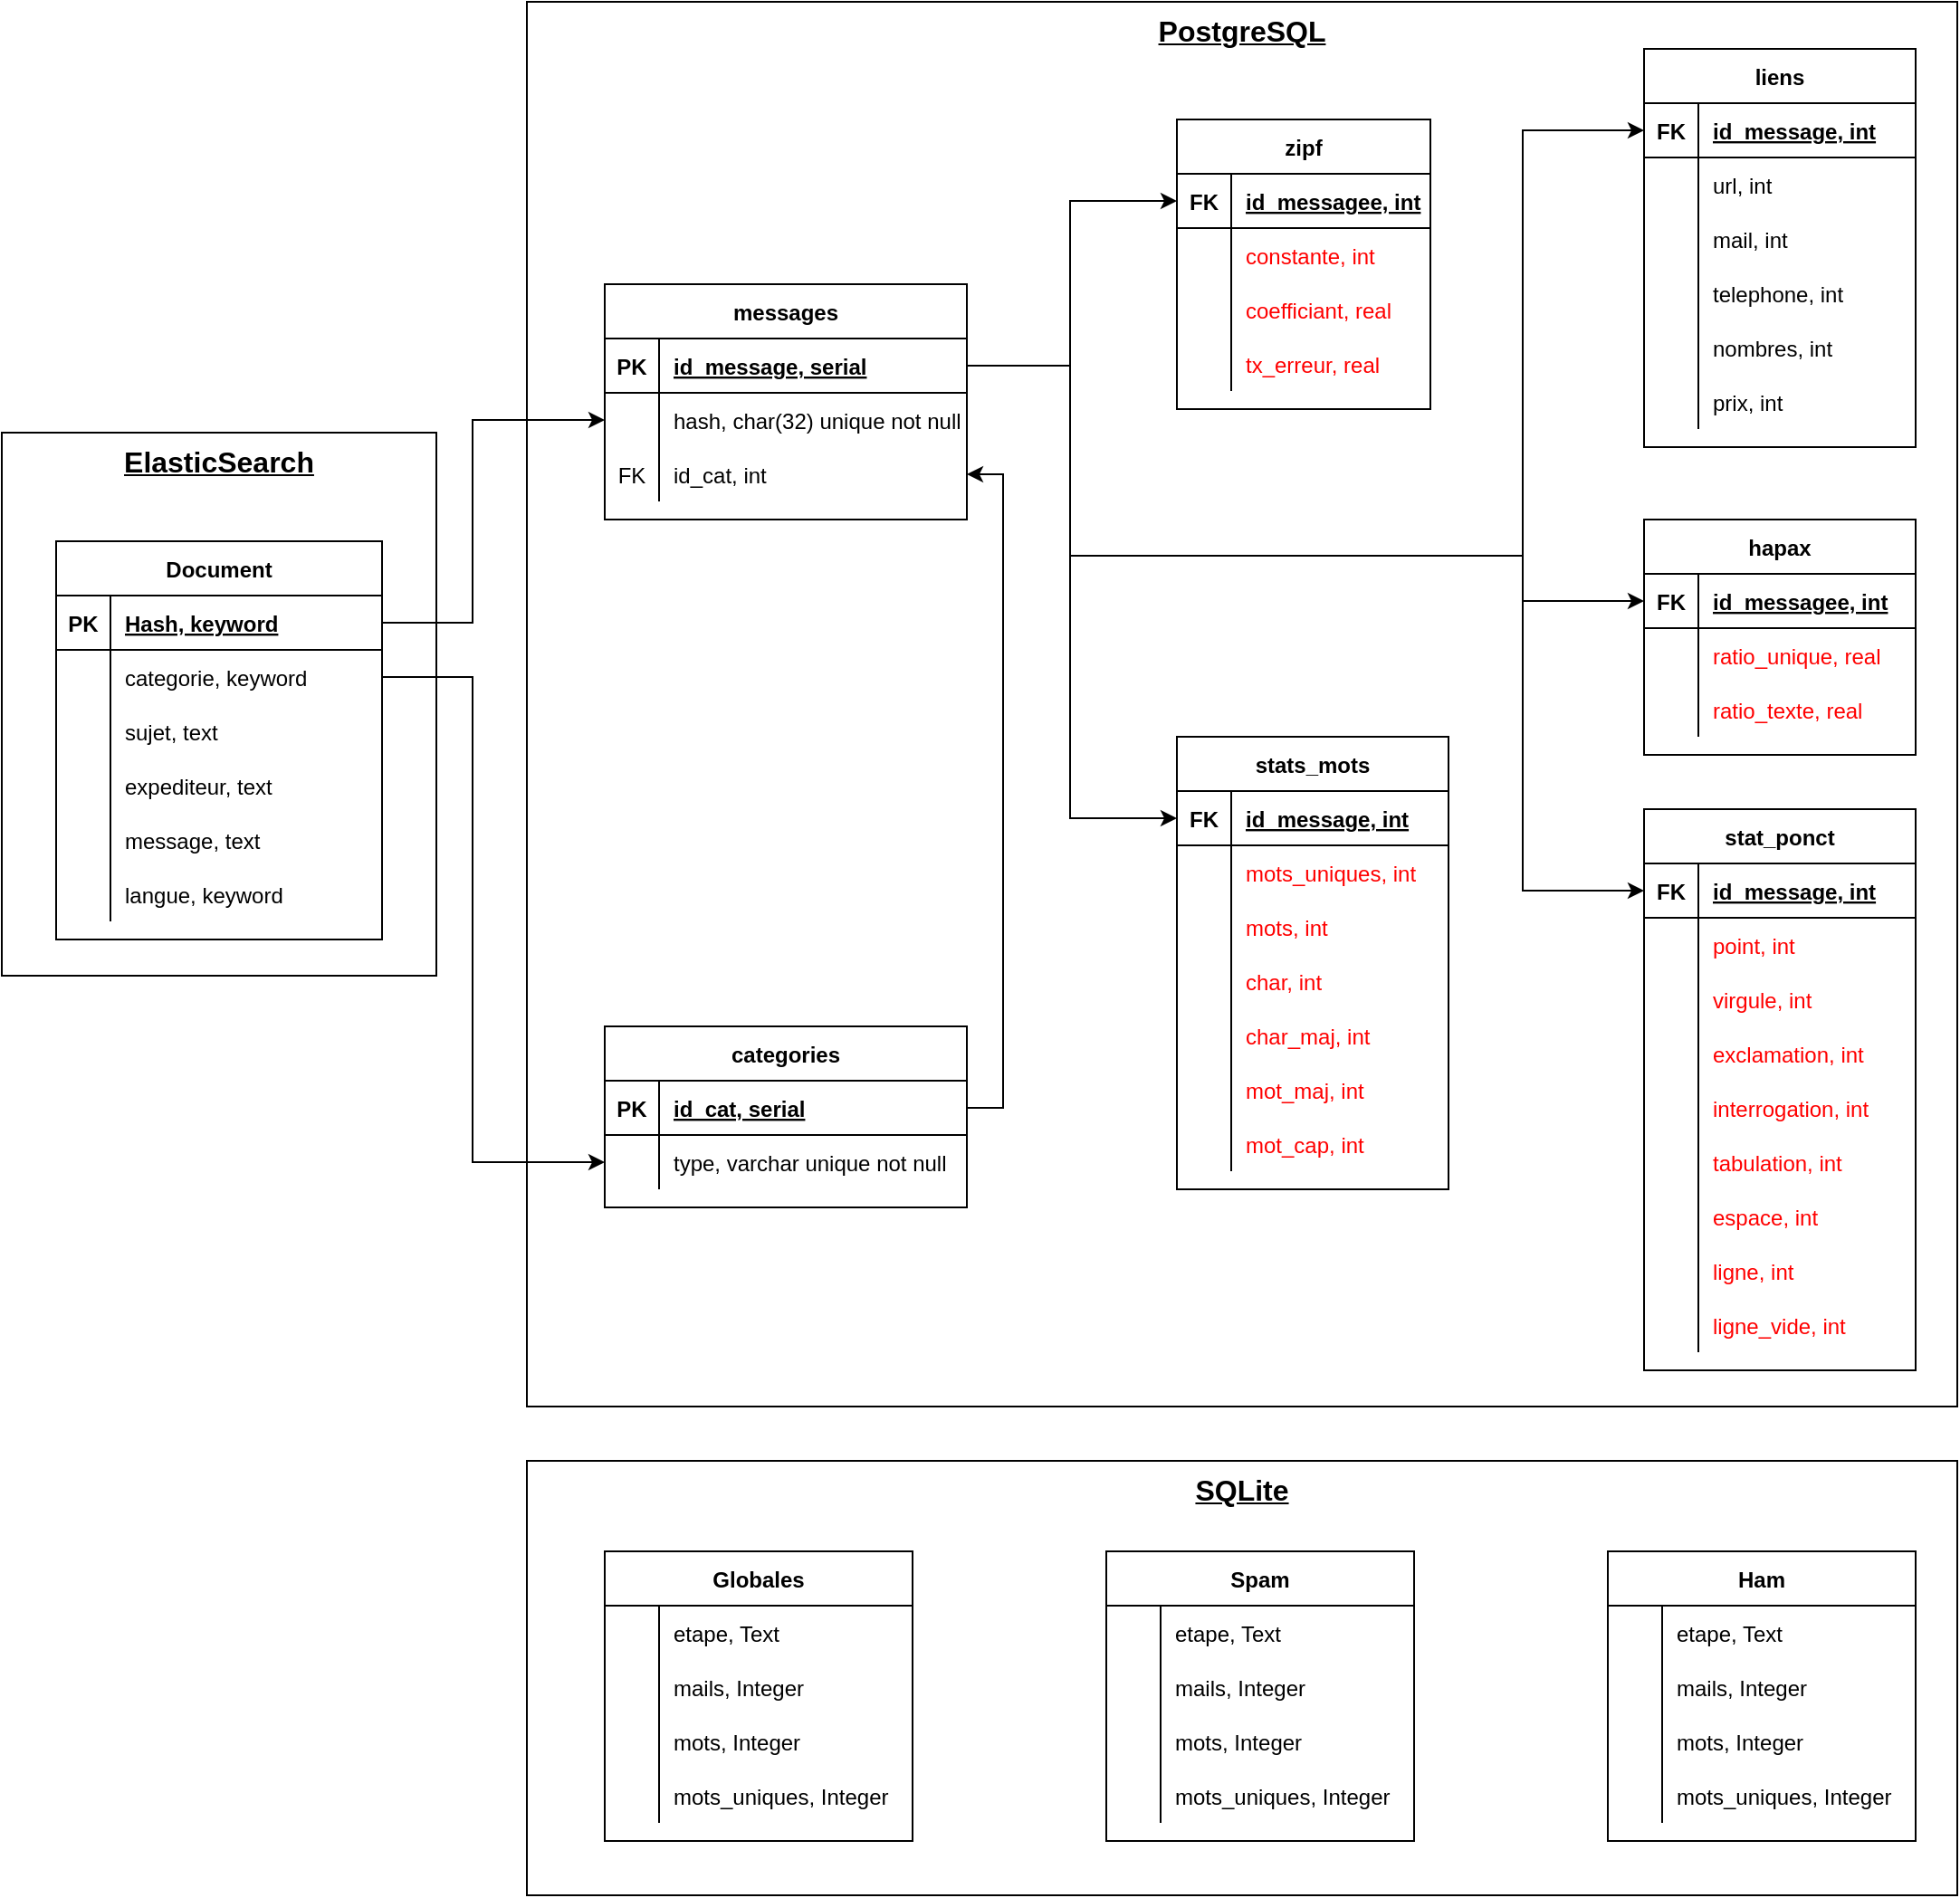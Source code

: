 <mxfile version="20.3.0" type="device"><diagram id="R2lEEEUBdFMjLlhIrx00" name="Page-1"><mxGraphModel dx="1422" dy="857" grid="1" gridSize="10" guides="1" tooltips="1" connect="1" arrows="1" fold="1" page="1" pageScale="1" pageWidth="1169" pageHeight="827" math="0" shadow="0" extFonts="Permanent Marker^https://fonts.googleapis.com/css?family=Permanent+Marker"><root><mxCell id="0"/><mxCell id="1" parent="0"/><mxCell id="b7Du19djquDReWK-8V0b-40" value="&lt;span style=&quot;font-size: 16px;&quot;&gt;&lt;b&gt;&lt;u&gt;SQLite&lt;/u&gt;&lt;/b&gt;&lt;/span&gt;" style="whiteSpace=wrap;html=1;align=center;verticalAlign=top;" parent="1" vertex="1"><mxGeometry x="290" y="840" width="790" height="240" as="geometry"/></mxCell><mxCell id="oKCUDOlldhZLEqZgmWtl-168" value="&lt;b&gt;&lt;u&gt;&lt;font style=&quot;font-size: 16px;&quot;&gt;PostgreSQL&lt;/font&gt;&lt;/u&gt;&lt;/b&gt;" style="whiteSpace=wrap;html=1;align=center;verticalAlign=top;" parent="1" vertex="1"><mxGeometry x="290" y="34" width="790" height="776" as="geometry"/></mxCell><mxCell id="oKCUDOlldhZLEqZgmWtl-23" value="&lt;b&gt;&lt;u&gt;&lt;font style=&quot;font-size: 16px;&quot;&gt;ElasticSearch&lt;/font&gt;&lt;/u&gt;&lt;/b&gt;" style="whiteSpace=wrap;html=1;align=center;verticalAlign=top;" parent="1" vertex="1"><mxGeometry y="272" width="240" height="300" as="geometry"/></mxCell><mxCell id="oKCUDOlldhZLEqZgmWtl-1" value="Document" style="shape=table;startSize=30;container=1;collapsible=1;childLayout=tableLayout;fixedRows=1;rowLines=0;fontStyle=1;align=center;resizeLast=1;" parent="1" vertex="1"><mxGeometry x="30" y="332" width="180" height="220" as="geometry"/></mxCell><mxCell id="oKCUDOlldhZLEqZgmWtl-2" value="" style="shape=tableRow;horizontal=0;startSize=0;swimlaneHead=0;swimlaneBody=0;fillColor=none;collapsible=0;dropTarget=0;points=[[0,0.5],[1,0.5]];portConstraint=eastwest;top=0;left=0;right=0;bottom=1;" parent="oKCUDOlldhZLEqZgmWtl-1" vertex="1"><mxGeometry y="30" width="180" height="30" as="geometry"/></mxCell><mxCell id="oKCUDOlldhZLEqZgmWtl-3" value="PK" style="shape=partialRectangle;connectable=0;fillColor=none;top=0;left=0;bottom=0;right=0;fontStyle=1;overflow=hidden;" parent="oKCUDOlldhZLEqZgmWtl-2" vertex="1"><mxGeometry width="30" height="30" as="geometry"><mxRectangle width="30" height="30" as="alternateBounds"/></mxGeometry></mxCell><mxCell id="oKCUDOlldhZLEqZgmWtl-4" value="Hash, keyword" style="shape=partialRectangle;connectable=0;fillColor=none;top=0;left=0;bottom=0;right=0;align=left;spacingLeft=6;fontStyle=5;overflow=hidden;" parent="oKCUDOlldhZLEqZgmWtl-2" vertex="1"><mxGeometry x="30" width="150" height="30" as="geometry"><mxRectangle width="150" height="30" as="alternateBounds"/></mxGeometry></mxCell><mxCell id="oKCUDOlldhZLEqZgmWtl-5" value="" style="shape=tableRow;horizontal=0;startSize=0;swimlaneHead=0;swimlaneBody=0;fillColor=none;collapsible=0;dropTarget=0;points=[[0,0.5],[1,0.5]];portConstraint=eastwest;top=0;left=0;right=0;bottom=0;" parent="oKCUDOlldhZLEqZgmWtl-1" vertex="1"><mxGeometry y="60" width="180" height="30" as="geometry"/></mxCell><mxCell id="oKCUDOlldhZLEqZgmWtl-6" value="" style="shape=partialRectangle;connectable=0;fillColor=none;top=0;left=0;bottom=0;right=0;editable=1;overflow=hidden;" parent="oKCUDOlldhZLEqZgmWtl-5" vertex="1"><mxGeometry width="30" height="30" as="geometry"><mxRectangle width="30" height="30" as="alternateBounds"/></mxGeometry></mxCell><mxCell id="oKCUDOlldhZLEqZgmWtl-7" value="categorie, keyword" style="shape=partialRectangle;connectable=0;fillColor=none;top=0;left=0;bottom=0;right=0;align=left;spacingLeft=6;overflow=hidden;" parent="oKCUDOlldhZLEqZgmWtl-5" vertex="1"><mxGeometry x="30" width="150" height="30" as="geometry"><mxRectangle width="150" height="30" as="alternateBounds"/></mxGeometry></mxCell><mxCell id="oKCUDOlldhZLEqZgmWtl-8" value="" style="shape=tableRow;horizontal=0;startSize=0;swimlaneHead=0;swimlaneBody=0;fillColor=none;collapsible=0;dropTarget=0;points=[[0,0.5],[1,0.5]];portConstraint=eastwest;top=0;left=0;right=0;bottom=0;" parent="oKCUDOlldhZLEqZgmWtl-1" vertex="1"><mxGeometry y="90" width="180" height="30" as="geometry"/></mxCell><mxCell id="oKCUDOlldhZLEqZgmWtl-9" value="" style="shape=partialRectangle;connectable=0;fillColor=none;top=0;left=0;bottom=0;right=0;editable=1;overflow=hidden;" parent="oKCUDOlldhZLEqZgmWtl-8" vertex="1"><mxGeometry width="30" height="30" as="geometry"><mxRectangle width="30" height="30" as="alternateBounds"/></mxGeometry></mxCell><mxCell id="oKCUDOlldhZLEqZgmWtl-10" value="sujet, text" style="shape=partialRectangle;connectable=0;fillColor=none;top=0;left=0;bottom=0;right=0;align=left;spacingLeft=6;overflow=hidden;" parent="oKCUDOlldhZLEqZgmWtl-8" vertex="1"><mxGeometry x="30" width="150" height="30" as="geometry"><mxRectangle width="150" height="30" as="alternateBounds"/></mxGeometry></mxCell><mxCell id="oKCUDOlldhZLEqZgmWtl-11" value="" style="shape=tableRow;horizontal=0;startSize=0;swimlaneHead=0;swimlaneBody=0;fillColor=none;collapsible=0;dropTarget=0;points=[[0,0.5],[1,0.5]];portConstraint=eastwest;top=0;left=0;right=0;bottom=0;" parent="oKCUDOlldhZLEqZgmWtl-1" vertex="1"><mxGeometry y="120" width="180" height="30" as="geometry"/></mxCell><mxCell id="oKCUDOlldhZLEqZgmWtl-12" value="" style="shape=partialRectangle;connectable=0;fillColor=none;top=0;left=0;bottom=0;right=0;editable=1;overflow=hidden;" parent="oKCUDOlldhZLEqZgmWtl-11" vertex="1"><mxGeometry width="30" height="30" as="geometry"><mxRectangle width="30" height="30" as="alternateBounds"/></mxGeometry></mxCell><mxCell id="oKCUDOlldhZLEqZgmWtl-13" value="expediteur, text" style="shape=partialRectangle;connectable=0;fillColor=none;top=0;left=0;bottom=0;right=0;align=left;spacingLeft=6;overflow=hidden;" parent="oKCUDOlldhZLEqZgmWtl-11" vertex="1"><mxGeometry x="30" width="150" height="30" as="geometry"><mxRectangle width="150" height="30" as="alternateBounds"/></mxGeometry></mxCell><mxCell id="oKCUDOlldhZLEqZgmWtl-17" style="shape=tableRow;horizontal=0;startSize=0;swimlaneHead=0;swimlaneBody=0;fillColor=none;collapsible=0;dropTarget=0;points=[[0,0.5],[1,0.5]];portConstraint=eastwest;top=0;left=0;right=0;bottom=0;" parent="oKCUDOlldhZLEqZgmWtl-1" vertex="1"><mxGeometry y="150" width="180" height="30" as="geometry"/></mxCell><mxCell id="oKCUDOlldhZLEqZgmWtl-18" style="shape=partialRectangle;connectable=0;fillColor=none;top=0;left=0;bottom=0;right=0;editable=1;overflow=hidden;" parent="oKCUDOlldhZLEqZgmWtl-17" vertex="1"><mxGeometry width="30" height="30" as="geometry"><mxRectangle width="30" height="30" as="alternateBounds"/></mxGeometry></mxCell><mxCell id="oKCUDOlldhZLEqZgmWtl-19" value="message, text" style="shape=partialRectangle;connectable=0;fillColor=none;top=0;left=0;bottom=0;right=0;align=left;spacingLeft=6;overflow=hidden;" parent="oKCUDOlldhZLEqZgmWtl-17" vertex="1"><mxGeometry x="30" width="150" height="30" as="geometry"><mxRectangle width="150" height="30" as="alternateBounds"/></mxGeometry></mxCell><mxCell id="oKCUDOlldhZLEqZgmWtl-20" style="shape=tableRow;horizontal=0;startSize=0;swimlaneHead=0;swimlaneBody=0;fillColor=none;collapsible=0;dropTarget=0;points=[[0,0.5],[1,0.5]];portConstraint=eastwest;top=0;left=0;right=0;bottom=0;" parent="oKCUDOlldhZLEqZgmWtl-1" vertex="1"><mxGeometry y="180" width="180" height="30" as="geometry"/></mxCell><mxCell id="oKCUDOlldhZLEqZgmWtl-21" style="shape=partialRectangle;connectable=0;fillColor=none;top=0;left=0;bottom=0;right=0;editable=1;overflow=hidden;" parent="oKCUDOlldhZLEqZgmWtl-20" vertex="1"><mxGeometry width="30" height="30" as="geometry"><mxRectangle width="30" height="30" as="alternateBounds"/></mxGeometry></mxCell><mxCell id="oKCUDOlldhZLEqZgmWtl-22" value="langue, keyword" style="shape=partialRectangle;connectable=0;fillColor=none;top=0;left=0;bottom=0;right=0;align=left;spacingLeft=6;overflow=hidden;" parent="oKCUDOlldhZLEqZgmWtl-20" vertex="1"><mxGeometry x="30" width="150" height="30" as="geometry"><mxRectangle width="150" height="30" as="alternateBounds"/></mxGeometry></mxCell><mxCell id="oKCUDOlldhZLEqZgmWtl-14" value="" style="shape=tableRow;horizontal=0;startSize=0;swimlaneHead=0;swimlaneBody=0;fillColor=none;collapsible=0;dropTarget=0;points=[[0,0.5],[1,0.5]];portConstraint=eastwest;top=0;left=0;right=0;bottom=0;" parent="1" vertex="1"><mxGeometry x="30" y="482" width="180" height="30" as="geometry"/></mxCell><mxCell id="oKCUDOlldhZLEqZgmWtl-25" value="messages" style="shape=table;startSize=30;container=1;collapsible=1;childLayout=tableLayout;fixedRows=1;rowLines=0;fontStyle=1;align=center;resizeLast=1;" parent="1" vertex="1"><mxGeometry x="333" y="190" width="200" height="130" as="geometry"/></mxCell><mxCell id="oKCUDOlldhZLEqZgmWtl-26" value="" style="shape=tableRow;horizontal=0;startSize=0;swimlaneHead=0;swimlaneBody=0;fillColor=none;collapsible=0;dropTarget=0;points=[[0,0.5],[1,0.5]];portConstraint=eastwest;top=0;left=0;right=0;bottom=1;" parent="oKCUDOlldhZLEqZgmWtl-25" vertex="1"><mxGeometry y="30" width="200" height="30" as="geometry"/></mxCell><mxCell id="oKCUDOlldhZLEqZgmWtl-27" value="PK" style="shape=partialRectangle;connectable=0;fillColor=none;top=0;left=0;bottom=0;right=0;fontStyle=1;overflow=hidden;" parent="oKCUDOlldhZLEqZgmWtl-26" vertex="1"><mxGeometry width="30" height="30" as="geometry"><mxRectangle width="30" height="30" as="alternateBounds"/></mxGeometry></mxCell><mxCell id="oKCUDOlldhZLEqZgmWtl-28" value="id_message, serial" style="shape=partialRectangle;connectable=0;fillColor=none;top=0;left=0;bottom=0;right=0;align=left;spacingLeft=6;fontStyle=5;overflow=hidden;" parent="oKCUDOlldhZLEqZgmWtl-26" vertex="1"><mxGeometry x="30" width="170" height="30" as="geometry"><mxRectangle width="170" height="30" as="alternateBounds"/></mxGeometry></mxCell><mxCell id="oKCUDOlldhZLEqZgmWtl-29" value="" style="shape=tableRow;horizontal=0;startSize=0;swimlaneHead=0;swimlaneBody=0;fillColor=none;collapsible=0;dropTarget=0;points=[[0,0.5],[1,0.5]];portConstraint=eastwest;top=0;left=0;right=0;bottom=0;" parent="oKCUDOlldhZLEqZgmWtl-25" vertex="1"><mxGeometry y="60" width="200" height="30" as="geometry"/></mxCell><mxCell id="oKCUDOlldhZLEqZgmWtl-30" value="" style="shape=partialRectangle;connectable=0;fillColor=none;top=0;left=0;bottom=0;right=0;editable=1;overflow=hidden;" parent="oKCUDOlldhZLEqZgmWtl-29" vertex="1"><mxGeometry width="30" height="30" as="geometry"><mxRectangle width="30" height="30" as="alternateBounds"/></mxGeometry></mxCell><mxCell id="oKCUDOlldhZLEqZgmWtl-31" value="hash, char(32) unique not null" style="shape=partialRectangle;connectable=0;fillColor=none;top=0;left=0;bottom=0;right=0;align=left;spacingLeft=6;overflow=hidden;" parent="oKCUDOlldhZLEqZgmWtl-29" vertex="1"><mxGeometry x="30" width="170" height="30" as="geometry"><mxRectangle width="170" height="30" as="alternateBounds"/></mxGeometry></mxCell><mxCell id="oKCUDOlldhZLEqZgmWtl-32" value="" style="shape=tableRow;horizontal=0;startSize=0;swimlaneHead=0;swimlaneBody=0;fillColor=none;collapsible=0;dropTarget=0;points=[[0,0.5],[1,0.5]];portConstraint=eastwest;top=0;left=0;right=0;bottom=0;" parent="oKCUDOlldhZLEqZgmWtl-25" vertex="1"><mxGeometry y="90" width="200" height="30" as="geometry"/></mxCell><mxCell id="oKCUDOlldhZLEqZgmWtl-33" value="FK" style="shape=partialRectangle;connectable=0;fillColor=none;top=0;left=0;bottom=0;right=0;editable=1;overflow=hidden;" parent="oKCUDOlldhZLEqZgmWtl-32" vertex="1"><mxGeometry width="30" height="30" as="geometry"><mxRectangle width="30" height="30" as="alternateBounds"/></mxGeometry></mxCell><mxCell id="oKCUDOlldhZLEqZgmWtl-34" value="id_cat, int" style="shape=partialRectangle;connectable=0;fillColor=none;top=0;left=0;bottom=0;right=0;align=left;spacingLeft=6;overflow=hidden;" parent="oKCUDOlldhZLEqZgmWtl-32" vertex="1"><mxGeometry x="30" width="170" height="30" as="geometry"><mxRectangle width="170" height="30" as="alternateBounds"/></mxGeometry></mxCell><mxCell id="oKCUDOlldhZLEqZgmWtl-58" value="stats_mots" style="shape=table;startSize=30;container=1;collapsible=1;childLayout=tableLayout;fixedRows=1;rowLines=0;fontStyle=1;align=center;resizeLast=1;" parent="1" vertex="1"><mxGeometry x="649" y="440" width="150" height="250" as="geometry"/></mxCell><mxCell id="oKCUDOlldhZLEqZgmWtl-59" value="" style="shape=tableRow;horizontal=0;startSize=0;swimlaneHead=0;swimlaneBody=0;fillColor=none;collapsible=0;dropTarget=0;points=[[0,0.5],[1,0.5]];portConstraint=eastwest;top=0;left=0;right=0;bottom=1;" parent="oKCUDOlldhZLEqZgmWtl-58" vertex="1"><mxGeometry y="30" width="150" height="30" as="geometry"/></mxCell><mxCell id="oKCUDOlldhZLEqZgmWtl-60" value="FK" style="shape=partialRectangle;connectable=0;fillColor=none;top=0;left=0;bottom=0;right=0;fontStyle=1;overflow=hidden;" parent="oKCUDOlldhZLEqZgmWtl-59" vertex="1"><mxGeometry width="30" height="30" as="geometry"><mxRectangle width="30" height="30" as="alternateBounds"/></mxGeometry></mxCell><mxCell id="oKCUDOlldhZLEqZgmWtl-61" value="id_message, int" style="shape=partialRectangle;connectable=0;fillColor=none;top=0;left=0;bottom=0;right=0;align=left;spacingLeft=6;fontStyle=5;overflow=hidden;" parent="oKCUDOlldhZLEqZgmWtl-59" vertex="1"><mxGeometry x="30" width="120" height="30" as="geometry"><mxRectangle width="120" height="30" as="alternateBounds"/></mxGeometry></mxCell><mxCell id="oKCUDOlldhZLEqZgmWtl-62" value="" style="shape=tableRow;horizontal=0;startSize=0;swimlaneHead=0;swimlaneBody=0;fillColor=none;collapsible=0;dropTarget=0;points=[[0,0.5],[1,0.5]];portConstraint=eastwest;top=0;left=0;right=0;bottom=0;" parent="oKCUDOlldhZLEqZgmWtl-58" vertex="1"><mxGeometry y="60" width="150" height="30" as="geometry"/></mxCell><mxCell id="oKCUDOlldhZLEqZgmWtl-63" value="" style="shape=partialRectangle;connectable=0;fillColor=none;top=0;left=0;bottom=0;right=0;editable=1;overflow=hidden;" parent="oKCUDOlldhZLEqZgmWtl-62" vertex="1"><mxGeometry width="30" height="30" as="geometry"><mxRectangle width="30" height="30" as="alternateBounds"/></mxGeometry></mxCell><mxCell id="oKCUDOlldhZLEqZgmWtl-64" value="mots_uniques, int" style="shape=partialRectangle;connectable=0;fillColor=none;top=0;left=0;bottom=0;right=0;align=left;spacingLeft=6;overflow=hidden;fontColor=#FF0000;" parent="oKCUDOlldhZLEqZgmWtl-62" vertex="1"><mxGeometry x="30" width="120" height="30" as="geometry"><mxRectangle width="120" height="30" as="alternateBounds"/></mxGeometry></mxCell><mxCell id="oKCUDOlldhZLEqZgmWtl-65" value="" style="shape=tableRow;horizontal=0;startSize=0;swimlaneHead=0;swimlaneBody=0;fillColor=none;collapsible=0;dropTarget=0;points=[[0,0.5],[1,0.5]];portConstraint=eastwest;top=0;left=0;right=0;bottom=0;" parent="oKCUDOlldhZLEqZgmWtl-58" vertex="1"><mxGeometry y="90" width="150" height="30" as="geometry"/></mxCell><mxCell id="oKCUDOlldhZLEqZgmWtl-66" value="" style="shape=partialRectangle;connectable=0;fillColor=none;top=0;left=0;bottom=0;right=0;editable=1;overflow=hidden;" parent="oKCUDOlldhZLEqZgmWtl-65" vertex="1"><mxGeometry width="30" height="30" as="geometry"><mxRectangle width="30" height="30" as="alternateBounds"/></mxGeometry></mxCell><mxCell id="oKCUDOlldhZLEqZgmWtl-67" value="mots, int" style="shape=partialRectangle;connectable=0;fillColor=none;top=0;left=0;bottom=0;right=0;align=left;spacingLeft=6;overflow=hidden;fontColor=#FF0000;" parent="oKCUDOlldhZLEqZgmWtl-65" vertex="1"><mxGeometry x="30" width="120" height="30" as="geometry"><mxRectangle width="120" height="30" as="alternateBounds"/></mxGeometry></mxCell><mxCell id="oKCUDOlldhZLEqZgmWtl-68" value="" style="shape=tableRow;horizontal=0;startSize=0;swimlaneHead=0;swimlaneBody=0;fillColor=none;collapsible=0;dropTarget=0;points=[[0,0.5],[1,0.5]];portConstraint=eastwest;top=0;left=0;right=0;bottom=0;" parent="oKCUDOlldhZLEqZgmWtl-58" vertex="1"><mxGeometry y="120" width="150" height="30" as="geometry"/></mxCell><mxCell id="oKCUDOlldhZLEqZgmWtl-69" value="" style="shape=partialRectangle;connectable=0;fillColor=none;top=0;left=0;bottom=0;right=0;editable=1;overflow=hidden;" parent="oKCUDOlldhZLEqZgmWtl-68" vertex="1"><mxGeometry width="30" height="30" as="geometry"><mxRectangle width="30" height="30" as="alternateBounds"/></mxGeometry></mxCell><mxCell id="oKCUDOlldhZLEqZgmWtl-70" value="char, int   " style="shape=partialRectangle;connectable=0;fillColor=none;top=0;left=0;bottom=0;right=0;align=left;spacingLeft=6;overflow=hidden;fontColor=#FF0000;" parent="oKCUDOlldhZLEqZgmWtl-68" vertex="1"><mxGeometry x="30" width="120" height="30" as="geometry"><mxRectangle width="120" height="30" as="alternateBounds"/></mxGeometry></mxCell><mxCell id="oKCUDOlldhZLEqZgmWtl-71" style="shape=tableRow;horizontal=0;startSize=0;swimlaneHead=0;swimlaneBody=0;fillColor=none;collapsible=0;dropTarget=0;points=[[0,0.5],[1,0.5]];portConstraint=eastwest;top=0;left=0;right=0;bottom=0;" parent="oKCUDOlldhZLEqZgmWtl-58" vertex="1"><mxGeometry y="150" width="150" height="30" as="geometry"/></mxCell><mxCell id="oKCUDOlldhZLEqZgmWtl-72" style="shape=partialRectangle;connectable=0;fillColor=none;top=0;left=0;bottom=0;right=0;editable=1;overflow=hidden;" parent="oKCUDOlldhZLEqZgmWtl-71" vertex="1"><mxGeometry width="30" height="30" as="geometry"><mxRectangle width="30" height="30" as="alternateBounds"/></mxGeometry></mxCell><mxCell id="oKCUDOlldhZLEqZgmWtl-73" value="char_maj, int" style="shape=partialRectangle;connectable=0;fillColor=none;top=0;left=0;bottom=0;right=0;align=left;spacingLeft=6;overflow=hidden;fontColor=#FF0000;" parent="oKCUDOlldhZLEqZgmWtl-71" vertex="1"><mxGeometry x="30" width="120" height="30" as="geometry"><mxRectangle width="120" height="30" as="alternateBounds"/></mxGeometry></mxCell><mxCell id="oKCUDOlldhZLEqZgmWtl-74" style="shape=tableRow;horizontal=0;startSize=0;swimlaneHead=0;swimlaneBody=0;fillColor=none;collapsible=0;dropTarget=0;points=[[0,0.5],[1,0.5]];portConstraint=eastwest;top=0;left=0;right=0;bottom=0;" parent="oKCUDOlldhZLEqZgmWtl-58" vertex="1"><mxGeometry y="180" width="150" height="30" as="geometry"/></mxCell><mxCell id="oKCUDOlldhZLEqZgmWtl-75" style="shape=partialRectangle;connectable=0;fillColor=none;top=0;left=0;bottom=0;right=0;editable=1;overflow=hidden;" parent="oKCUDOlldhZLEqZgmWtl-74" vertex="1"><mxGeometry width="30" height="30" as="geometry"><mxRectangle width="30" height="30" as="alternateBounds"/></mxGeometry></mxCell><mxCell id="oKCUDOlldhZLEqZgmWtl-76" value="mot_maj, int" style="shape=partialRectangle;connectable=0;fillColor=none;top=0;left=0;bottom=0;right=0;align=left;spacingLeft=6;overflow=hidden;fontColor=#FF0000;" parent="oKCUDOlldhZLEqZgmWtl-74" vertex="1"><mxGeometry x="30" width="120" height="30" as="geometry"><mxRectangle width="120" height="30" as="alternateBounds"/></mxGeometry></mxCell><mxCell id="oKCUDOlldhZLEqZgmWtl-77" style="shape=tableRow;horizontal=0;startSize=0;swimlaneHead=0;swimlaneBody=0;fillColor=none;collapsible=0;dropTarget=0;points=[[0,0.5],[1,0.5]];portConstraint=eastwest;top=0;left=0;right=0;bottom=0;" parent="oKCUDOlldhZLEqZgmWtl-58" vertex="1"><mxGeometry y="210" width="150" height="30" as="geometry"/></mxCell><mxCell id="oKCUDOlldhZLEqZgmWtl-78" style="shape=partialRectangle;connectable=0;fillColor=none;top=0;left=0;bottom=0;right=0;editable=1;overflow=hidden;" parent="oKCUDOlldhZLEqZgmWtl-77" vertex="1"><mxGeometry width="30" height="30" as="geometry"><mxRectangle width="30" height="30" as="alternateBounds"/></mxGeometry></mxCell><mxCell id="oKCUDOlldhZLEqZgmWtl-79" value="mot_cap, int" style="shape=partialRectangle;connectable=0;fillColor=none;top=0;left=0;bottom=0;right=0;align=left;spacingLeft=6;overflow=hidden;fontColor=#FF0000;" parent="oKCUDOlldhZLEqZgmWtl-77" vertex="1"><mxGeometry x="30" width="120" height="30" as="geometry"><mxRectangle width="120" height="30" as="alternateBounds"/></mxGeometry></mxCell><mxCell id="oKCUDOlldhZLEqZgmWtl-84" value="stat_ponct" style="shape=table;startSize=30;container=1;collapsible=1;childLayout=tableLayout;fixedRows=1;rowLines=0;fontStyle=1;align=center;resizeLast=1;" parent="1" vertex="1"><mxGeometry x="907" y="480" width="150" height="310" as="geometry"/></mxCell><mxCell id="oKCUDOlldhZLEqZgmWtl-85" value="" style="shape=tableRow;horizontal=0;startSize=0;swimlaneHead=0;swimlaneBody=0;fillColor=none;collapsible=0;dropTarget=0;points=[[0,0.5],[1,0.5]];portConstraint=eastwest;top=0;left=0;right=0;bottom=1;" parent="oKCUDOlldhZLEqZgmWtl-84" vertex="1"><mxGeometry y="30" width="150" height="30" as="geometry"/></mxCell><mxCell id="oKCUDOlldhZLEqZgmWtl-86" value="FK" style="shape=partialRectangle;connectable=0;fillColor=none;top=0;left=0;bottom=0;right=0;fontStyle=1;overflow=hidden;" parent="oKCUDOlldhZLEqZgmWtl-85" vertex="1"><mxGeometry width="30" height="30" as="geometry"><mxRectangle width="30" height="30" as="alternateBounds"/></mxGeometry></mxCell><mxCell id="oKCUDOlldhZLEqZgmWtl-87" value="id_message, int" style="shape=partialRectangle;connectable=0;fillColor=none;top=0;left=0;bottom=0;right=0;align=left;spacingLeft=6;fontStyle=5;overflow=hidden;" parent="oKCUDOlldhZLEqZgmWtl-85" vertex="1"><mxGeometry x="30" width="120" height="30" as="geometry"><mxRectangle width="120" height="30" as="alternateBounds"/></mxGeometry></mxCell><mxCell id="oKCUDOlldhZLEqZgmWtl-88" value="" style="shape=tableRow;horizontal=0;startSize=0;swimlaneHead=0;swimlaneBody=0;fillColor=none;collapsible=0;dropTarget=0;points=[[0,0.5],[1,0.5]];portConstraint=eastwest;top=0;left=0;right=0;bottom=0;" parent="oKCUDOlldhZLEqZgmWtl-84" vertex="1"><mxGeometry y="60" width="150" height="30" as="geometry"/></mxCell><mxCell id="oKCUDOlldhZLEqZgmWtl-89" value="" style="shape=partialRectangle;connectable=0;fillColor=none;top=0;left=0;bottom=0;right=0;editable=1;overflow=hidden;" parent="oKCUDOlldhZLEqZgmWtl-88" vertex="1"><mxGeometry width="30" height="30" as="geometry"><mxRectangle width="30" height="30" as="alternateBounds"/></mxGeometry></mxCell><mxCell id="oKCUDOlldhZLEqZgmWtl-90" value="point, int" style="shape=partialRectangle;connectable=0;fillColor=none;top=0;left=0;bottom=0;right=0;align=left;spacingLeft=6;overflow=hidden;fontColor=#FF0000;" parent="oKCUDOlldhZLEqZgmWtl-88" vertex="1"><mxGeometry x="30" width="120" height="30" as="geometry"><mxRectangle width="120" height="30" as="alternateBounds"/></mxGeometry></mxCell><mxCell id="oKCUDOlldhZLEqZgmWtl-109" style="shape=tableRow;horizontal=0;startSize=0;swimlaneHead=0;swimlaneBody=0;fillColor=none;collapsible=0;dropTarget=0;points=[[0,0.5],[1,0.5]];portConstraint=eastwest;top=0;left=0;right=0;bottom=0;" parent="oKCUDOlldhZLEqZgmWtl-84" vertex="1"><mxGeometry y="90" width="150" height="30" as="geometry"/></mxCell><mxCell id="oKCUDOlldhZLEqZgmWtl-110" style="shape=partialRectangle;connectable=0;fillColor=none;top=0;left=0;bottom=0;right=0;editable=1;overflow=hidden;" parent="oKCUDOlldhZLEqZgmWtl-109" vertex="1"><mxGeometry width="30" height="30" as="geometry"><mxRectangle width="30" height="30" as="alternateBounds"/></mxGeometry></mxCell><mxCell id="oKCUDOlldhZLEqZgmWtl-111" value="virgule, int" style="shape=partialRectangle;connectable=0;fillColor=none;top=0;left=0;bottom=0;right=0;align=left;spacingLeft=6;overflow=hidden;fontColor=#FF0000;" parent="oKCUDOlldhZLEqZgmWtl-109" vertex="1"><mxGeometry x="30" width="120" height="30" as="geometry"><mxRectangle width="120" height="30" as="alternateBounds"/></mxGeometry></mxCell><mxCell id="oKCUDOlldhZLEqZgmWtl-106" style="shape=tableRow;horizontal=0;startSize=0;swimlaneHead=0;swimlaneBody=0;fillColor=none;collapsible=0;dropTarget=0;points=[[0,0.5],[1,0.5]];portConstraint=eastwest;top=0;left=0;right=0;bottom=0;" parent="oKCUDOlldhZLEqZgmWtl-84" vertex="1"><mxGeometry y="120" width="150" height="30" as="geometry"/></mxCell><mxCell id="oKCUDOlldhZLEqZgmWtl-107" style="shape=partialRectangle;connectable=0;fillColor=none;top=0;left=0;bottom=0;right=0;editable=1;overflow=hidden;" parent="oKCUDOlldhZLEqZgmWtl-106" vertex="1"><mxGeometry width="30" height="30" as="geometry"><mxRectangle width="30" height="30" as="alternateBounds"/></mxGeometry></mxCell><mxCell id="oKCUDOlldhZLEqZgmWtl-108" value="exclamation, int" style="shape=partialRectangle;connectable=0;fillColor=none;top=0;left=0;bottom=0;right=0;align=left;spacingLeft=6;overflow=hidden;fontColor=#FF0000;" parent="oKCUDOlldhZLEqZgmWtl-106" vertex="1"><mxGeometry x="30" width="120" height="30" as="geometry"><mxRectangle width="120" height="30" as="alternateBounds"/></mxGeometry></mxCell><mxCell id="oKCUDOlldhZLEqZgmWtl-103" style="shape=tableRow;horizontal=0;startSize=0;swimlaneHead=0;swimlaneBody=0;fillColor=none;collapsible=0;dropTarget=0;points=[[0,0.5],[1,0.5]];portConstraint=eastwest;top=0;left=0;right=0;bottom=0;" parent="oKCUDOlldhZLEqZgmWtl-84" vertex="1"><mxGeometry y="150" width="150" height="30" as="geometry"/></mxCell><mxCell id="oKCUDOlldhZLEqZgmWtl-104" style="shape=partialRectangle;connectable=0;fillColor=none;top=0;left=0;bottom=0;right=0;editable=1;overflow=hidden;" parent="oKCUDOlldhZLEqZgmWtl-103" vertex="1"><mxGeometry width="30" height="30" as="geometry"><mxRectangle width="30" height="30" as="alternateBounds"/></mxGeometry></mxCell><mxCell id="oKCUDOlldhZLEqZgmWtl-105" value="interrogation, int" style="shape=partialRectangle;connectable=0;fillColor=none;top=0;left=0;bottom=0;right=0;align=left;spacingLeft=6;overflow=hidden;fontColor=#FF0000;" parent="oKCUDOlldhZLEqZgmWtl-103" vertex="1"><mxGeometry x="30" width="120" height="30" as="geometry"><mxRectangle width="120" height="30" as="alternateBounds"/></mxGeometry></mxCell><mxCell id="oKCUDOlldhZLEqZgmWtl-100" style="shape=tableRow;horizontal=0;startSize=0;swimlaneHead=0;swimlaneBody=0;fillColor=none;collapsible=0;dropTarget=0;points=[[0,0.5],[1,0.5]];portConstraint=eastwest;top=0;left=0;right=0;bottom=0;" parent="oKCUDOlldhZLEqZgmWtl-84" vertex="1"><mxGeometry y="180" width="150" height="30" as="geometry"/></mxCell><mxCell id="oKCUDOlldhZLEqZgmWtl-101" style="shape=partialRectangle;connectable=0;fillColor=none;top=0;left=0;bottom=0;right=0;editable=1;overflow=hidden;" parent="oKCUDOlldhZLEqZgmWtl-100" vertex="1"><mxGeometry width="30" height="30" as="geometry"><mxRectangle width="30" height="30" as="alternateBounds"/></mxGeometry></mxCell><mxCell id="oKCUDOlldhZLEqZgmWtl-102" value="tabulation, int" style="shape=partialRectangle;connectable=0;fillColor=none;top=0;left=0;bottom=0;right=0;align=left;spacingLeft=6;overflow=hidden;fontColor=#FF0000;" parent="oKCUDOlldhZLEqZgmWtl-100" vertex="1"><mxGeometry x="30" width="120" height="30" as="geometry"><mxRectangle width="120" height="30" as="alternateBounds"/></mxGeometry></mxCell><mxCell id="oKCUDOlldhZLEqZgmWtl-97" style="shape=tableRow;horizontal=0;startSize=0;swimlaneHead=0;swimlaneBody=0;fillColor=none;collapsible=0;dropTarget=0;points=[[0,0.5],[1,0.5]];portConstraint=eastwest;top=0;left=0;right=0;bottom=0;" parent="oKCUDOlldhZLEqZgmWtl-84" vertex="1"><mxGeometry y="210" width="150" height="30" as="geometry"/></mxCell><mxCell id="oKCUDOlldhZLEqZgmWtl-98" style="shape=partialRectangle;connectable=0;fillColor=none;top=0;left=0;bottom=0;right=0;editable=1;overflow=hidden;" parent="oKCUDOlldhZLEqZgmWtl-97" vertex="1"><mxGeometry width="30" height="30" as="geometry"><mxRectangle width="30" height="30" as="alternateBounds"/></mxGeometry></mxCell><mxCell id="oKCUDOlldhZLEqZgmWtl-99" value="espace, int" style="shape=partialRectangle;connectable=0;fillColor=none;top=0;left=0;bottom=0;right=0;align=left;spacingLeft=6;overflow=hidden;fontColor=#FF0000;" parent="oKCUDOlldhZLEqZgmWtl-97" vertex="1"><mxGeometry x="30" width="120" height="30" as="geometry"><mxRectangle width="120" height="30" as="alternateBounds"/></mxGeometry></mxCell><mxCell id="oKCUDOlldhZLEqZgmWtl-91" value="" style="shape=tableRow;horizontal=0;startSize=0;swimlaneHead=0;swimlaneBody=0;fillColor=none;collapsible=0;dropTarget=0;points=[[0,0.5],[1,0.5]];portConstraint=eastwest;top=0;left=0;right=0;bottom=0;" parent="oKCUDOlldhZLEqZgmWtl-84" vertex="1"><mxGeometry y="240" width="150" height="30" as="geometry"/></mxCell><mxCell id="oKCUDOlldhZLEqZgmWtl-92" value="" style="shape=partialRectangle;connectable=0;fillColor=none;top=0;left=0;bottom=0;right=0;editable=1;overflow=hidden;" parent="oKCUDOlldhZLEqZgmWtl-91" vertex="1"><mxGeometry width="30" height="30" as="geometry"><mxRectangle width="30" height="30" as="alternateBounds"/></mxGeometry></mxCell><mxCell id="oKCUDOlldhZLEqZgmWtl-93" value="ligne, int" style="shape=partialRectangle;connectable=0;fillColor=none;top=0;left=0;bottom=0;right=0;align=left;spacingLeft=6;overflow=hidden;fontColor=#FF0000;" parent="oKCUDOlldhZLEqZgmWtl-91" vertex="1"><mxGeometry x="30" width="120" height="30" as="geometry"><mxRectangle width="120" height="30" as="alternateBounds"/></mxGeometry></mxCell><mxCell id="oKCUDOlldhZLEqZgmWtl-94" value="" style="shape=tableRow;horizontal=0;startSize=0;swimlaneHead=0;swimlaneBody=0;fillColor=none;collapsible=0;dropTarget=0;points=[[0,0.5],[1,0.5]];portConstraint=eastwest;top=0;left=0;right=0;bottom=0;" parent="oKCUDOlldhZLEqZgmWtl-84" vertex="1"><mxGeometry y="270" width="150" height="30" as="geometry"/></mxCell><mxCell id="oKCUDOlldhZLEqZgmWtl-95" value="" style="shape=partialRectangle;connectable=0;fillColor=none;top=0;left=0;bottom=0;right=0;editable=1;overflow=hidden;" parent="oKCUDOlldhZLEqZgmWtl-94" vertex="1"><mxGeometry width="30" height="30" as="geometry"><mxRectangle width="30" height="30" as="alternateBounds"/></mxGeometry></mxCell><mxCell id="oKCUDOlldhZLEqZgmWtl-96" value="ligne_vide, int" style="shape=partialRectangle;connectable=0;fillColor=none;top=0;left=0;bottom=0;right=0;align=left;spacingLeft=6;overflow=hidden;fontColor=#FF0000;" parent="oKCUDOlldhZLEqZgmWtl-94" vertex="1"><mxGeometry x="30" width="120" height="30" as="geometry"><mxRectangle width="120" height="30" as="alternateBounds"/></mxGeometry></mxCell><mxCell id="oKCUDOlldhZLEqZgmWtl-112" value="zipf" style="shape=table;startSize=30;container=1;collapsible=1;childLayout=tableLayout;fixedRows=1;rowLines=0;fontStyle=1;align=center;resizeLast=1;" parent="1" vertex="1"><mxGeometry x="649" y="99" width="140" height="160" as="geometry"/></mxCell><mxCell id="oKCUDOlldhZLEqZgmWtl-113" value="" style="shape=tableRow;horizontal=0;startSize=0;swimlaneHead=0;swimlaneBody=0;fillColor=none;collapsible=0;dropTarget=0;points=[[0,0.5],[1,0.5]];portConstraint=eastwest;top=0;left=0;right=0;bottom=1;" parent="oKCUDOlldhZLEqZgmWtl-112" vertex="1"><mxGeometry y="30" width="140" height="30" as="geometry"/></mxCell><mxCell id="oKCUDOlldhZLEqZgmWtl-114" value="FK" style="shape=partialRectangle;connectable=0;fillColor=none;top=0;left=0;bottom=0;right=0;fontStyle=1;overflow=hidden;" parent="oKCUDOlldhZLEqZgmWtl-113" vertex="1"><mxGeometry width="30" height="30" as="geometry"><mxRectangle width="30" height="30" as="alternateBounds"/></mxGeometry></mxCell><mxCell id="oKCUDOlldhZLEqZgmWtl-115" value="id_messagee, int" style="shape=partialRectangle;connectable=0;fillColor=none;top=0;left=0;bottom=0;right=0;align=left;spacingLeft=6;fontStyle=5;overflow=hidden;" parent="oKCUDOlldhZLEqZgmWtl-113" vertex="1"><mxGeometry x="30" width="110" height="30" as="geometry"><mxRectangle width="110" height="30" as="alternateBounds"/></mxGeometry></mxCell><mxCell id="oKCUDOlldhZLEqZgmWtl-116" value="" style="shape=tableRow;horizontal=0;startSize=0;swimlaneHead=0;swimlaneBody=0;fillColor=none;collapsible=0;dropTarget=0;points=[[0,0.5],[1,0.5]];portConstraint=eastwest;top=0;left=0;right=0;bottom=0;" parent="oKCUDOlldhZLEqZgmWtl-112" vertex="1"><mxGeometry y="60" width="140" height="30" as="geometry"/></mxCell><mxCell id="oKCUDOlldhZLEqZgmWtl-117" value="" style="shape=partialRectangle;connectable=0;fillColor=none;top=0;left=0;bottom=0;right=0;editable=1;overflow=hidden;" parent="oKCUDOlldhZLEqZgmWtl-116" vertex="1"><mxGeometry width="30" height="30" as="geometry"><mxRectangle width="30" height="30" as="alternateBounds"/></mxGeometry></mxCell><mxCell id="oKCUDOlldhZLEqZgmWtl-118" value="constante, int" style="shape=partialRectangle;connectable=0;fillColor=none;top=0;left=0;bottom=0;right=0;align=left;spacingLeft=6;overflow=hidden;fontColor=#FF0000;" parent="oKCUDOlldhZLEqZgmWtl-116" vertex="1"><mxGeometry x="30" width="110" height="30" as="geometry"><mxRectangle width="110" height="30" as="alternateBounds"/></mxGeometry></mxCell><mxCell id="oKCUDOlldhZLEqZgmWtl-119" value="" style="shape=tableRow;horizontal=0;startSize=0;swimlaneHead=0;swimlaneBody=0;fillColor=none;collapsible=0;dropTarget=0;points=[[0,0.5],[1,0.5]];portConstraint=eastwest;top=0;left=0;right=0;bottom=0;" parent="oKCUDOlldhZLEqZgmWtl-112" vertex="1"><mxGeometry y="90" width="140" height="30" as="geometry"/></mxCell><mxCell id="oKCUDOlldhZLEqZgmWtl-120" value="" style="shape=partialRectangle;connectable=0;fillColor=none;top=0;left=0;bottom=0;right=0;editable=1;overflow=hidden;" parent="oKCUDOlldhZLEqZgmWtl-119" vertex="1"><mxGeometry width="30" height="30" as="geometry"><mxRectangle width="30" height="30" as="alternateBounds"/></mxGeometry></mxCell><mxCell id="oKCUDOlldhZLEqZgmWtl-121" value="coefficiant, real" style="shape=partialRectangle;connectable=0;fillColor=none;top=0;left=0;bottom=0;right=0;align=left;spacingLeft=6;overflow=hidden;fontColor=#FF0000;" parent="oKCUDOlldhZLEqZgmWtl-119" vertex="1"><mxGeometry x="30" width="110" height="30" as="geometry"><mxRectangle width="110" height="30" as="alternateBounds"/></mxGeometry></mxCell><mxCell id="oKCUDOlldhZLEqZgmWtl-122" value="" style="shape=tableRow;horizontal=0;startSize=0;swimlaneHead=0;swimlaneBody=0;fillColor=none;collapsible=0;dropTarget=0;points=[[0,0.5],[1,0.5]];portConstraint=eastwest;top=0;left=0;right=0;bottom=0;" parent="oKCUDOlldhZLEqZgmWtl-112" vertex="1"><mxGeometry y="120" width="140" height="30" as="geometry"/></mxCell><mxCell id="oKCUDOlldhZLEqZgmWtl-123" value="" style="shape=partialRectangle;connectable=0;fillColor=none;top=0;left=0;bottom=0;right=0;editable=1;overflow=hidden;" parent="oKCUDOlldhZLEqZgmWtl-122" vertex="1"><mxGeometry width="30" height="30" as="geometry"><mxRectangle width="30" height="30" as="alternateBounds"/></mxGeometry></mxCell><mxCell id="oKCUDOlldhZLEqZgmWtl-124" value="tx_erreur, real" style="shape=partialRectangle;connectable=0;fillColor=none;top=0;left=0;bottom=0;right=0;align=left;spacingLeft=6;overflow=hidden;fontColor=#FF0000;" parent="oKCUDOlldhZLEqZgmWtl-122" vertex="1"><mxGeometry x="30" width="110" height="30" as="geometry"><mxRectangle width="110" height="30" as="alternateBounds"/></mxGeometry></mxCell><mxCell id="oKCUDOlldhZLEqZgmWtl-125" value="hapax" style="shape=table;startSize=30;container=1;collapsible=1;childLayout=tableLayout;fixedRows=1;rowLines=0;fontStyle=1;align=center;resizeLast=1;" parent="1" vertex="1"><mxGeometry x="907" y="320" width="150" height="130" as="geometry"/></mxCell><mxCell id="oKCUDOlldhZLEqZgmWtl-126" value="" style="shape=tableRow;horizontal=0;startSize=0;swimlaneHead=0;swimlaneBody=0;fillColor=none;collapsible=0;dropTarget=0;points=[[0,0.5],[1,0.5]];portConstraint=eastwest;top=0;left=0;right=0;bottom=1;" parent="oKCUDOlldhZLEqZgmWtl-125" vertex="1"><mxGeometry y="30" width="150" height="30" as="geometry"/></mxCell><mxCell id="oKCUDOlldhZLEqZgmWtl-127" value="FK" style="shape=partialRectangle;connectable=0;fillColor=none;top=0;left=0;bottom=0;right=0;fontStyle=1;overflow=hidden;" parent="oKCUDOlldhZLEqZgmWtl-126" vertex="1"><mxGeometry width="30" height="30" as="geometry"><mxRectangle width="30" height="30" as="alternateBounds"/></mxGeometry></mxCell><mxCell id="oKCUDOlldhZLEqZgmWtl-128" value="id_messagee, int" style="shape=partialRectangle;connectable=0;fillColor=none;top=0;left=0;bottom=0;right=0;align=left;spacingLeft=6;fontStyle=5;overflow=hidden;" parent="oKCUDOlldhZLEqZgmWtl-126" vertex="1"><mxGeometry x="30" width="120" height="30" as="geometry"><mxRectangle width="120" height="30" as="alternateBounds"/></mxGeometry></mxCell><mxCell id="oKCUDOlldhZLEqZgmWtl-132" value="" style="shape=tableRow;horizontal=0;startSize=0;swimlaneHead=0;swimlaneBody=0;fillColor=none;collapsible=0;dropTarget=0;points=[[0,0.5],[1,0.5]];portConstraint=eastwest;top=0;left=0;right=0;bottom=0;" parent="oKCUDOlldhZLEqZgmWtl-125" vertex="1"><mxGeometry y="60" width="150" height="30" as="geometry"/></mxCell><mxCell id="oKCUDOlldhZLEqZgmWtl-133" value="" style="shape=partialRectangle;connectable=0;fillColor=none;top=0;left=0;bottom=0;right=0;editable=1;overflow=hidden;" parent="oKCUDOlldhZLEqZgmWtl-132" vertex="1"><mxGeometry width="30" height="30" as="geometry"><mxRectangle width="30" height="30" as="alternateBounds"/></mxGeometry></mxCell><mxCell id="oKCUDOlldhZLEqZgmWtl-134" value="ratio_unique, real" style="shape=partialRectangle;connectable=0;fillColor=none;top=0;left=0;bottom=0;right=0;align=left;spacingLeft=6;overflow=hidden;fontColor=#FF0000;" parent="oKCUDOlldhZLEqZgmWtl-132" vertex="1"><mxGeometry x="30" width="120" height="30" as="geometry"><mxRectangle width="120" height="30" as="alternateBounds"/></mxGeometry></mxCell><mxCell id="oKCUDOlldhZLEqZgmWtl-135" value="" style="shape=tableRow;horizontal=0;startSize=0;swimlaneHead=0;swimlaneBody=0;fillColor=none;collapsible=0;dropTarget=0;points=[[0,0.5],[1,0.5]];portConstraint=eastwest;top=0;left=0;right=0;bottom=0;" parent="oKCUDOlldhZLEqZgmWtl-125" vertex="1"><mxGeometry y="90" width="150" height="30" as="geometry"/></mxCell><mxCell id="oKCUDOlldhZLEqZgmWtl-136" value="" style="shape=partialRectangle;connectable=0;fillColor=none;top=0;left=0;bottom=0;right=0;editable=1;overflow=hidden;" parent="oKCUDOlldhZLEqZgmWtl-135" vertex="1"><mxGeometry width="30" height="30" as="geometry"><mxRectangle width="30" height="30" as="alternateBounds"/></mxGeometry></mxCell><mxCell id="oKCUDOlldhZLEqZgmWtl-137" value="ratio_texte, real" style="shape=partialRectangle;connectable=0;fillColor=none;top=0;left=0;bottom=0;right=0;align=left;spacingLeft=6;overflow=hidden;fontColor=#FF0000;" parent="oKCUDOlldhZLEqZgmWtl-135" vertex="1"><mxGeometry x="30" width="120" height="30" as="geometry"><mxRectangle width="120" height="30" as="alternateBounds"/></mxGeometry></mxCell><mxCell id="oKCUDOlldhZLEqZgmWtl-138" value="categories" style="shape=table;startSize=30;container=1;collapsible=1;childLayout=tableLayout;fixedRows=1;rowLines=0;fontStyle=1;align=center;resizeLast=1;" parent="1" vertex="1"><mxGeometry x="333" y="600" width="200" height="100" as="geometry"/></mxCell><mxCell id="oKCUDOlldhZLEqZgmWtl-139" value="" style="shape=tableRow;horizontal=0;startSize=0;swimlaneHead=0;swimlaneBody=0;fillColor=none;collapsible=0;dropTarget=0;points=[[0,0.5],[1,0.5]];portConstraint=eastwest;top=0;left=0;right=0;bottom=1;" parent="oKCUDOlldhZLEqZgmWtl-138" vertex="1"><mxGeometry y="30" width="200" height="30" as="geometry"/></mxCell><mxCell id="oKCUDOlldhZLEqZgmWtl-140" value="PK" style="shape=partialRectangle;connectable=0;fillColor=none;top=0;left=0;bottom=0;right=0;fontStyle=1;overflow=hidden;" parent="oKCUDOlldhZLEqZgmWtl-139" vertex="1"><mxGeometry width="30" height="30" as="geometry"><mxRectangle width="30" height="30" as="alternateBounds"/></mxGeometry></mxCell><mxCell id="oKCUDOlldhZLEqZgmWtl-141" value="id_cat, serial" style="shape=partialRectangle;connectable=0;fillColor=none;top=0;left=0;bottom=0;right=0;align=left;spacingLeft=6;fontStyle=5;overflow=hidden;" parent="oKCUDOlldhZLEqZgmWtl-139" vertex="1"><mxGeometry x="30" width="170" height="30" as="geometry"><mxRectangle width="170" height="30" as="alternateBounds"/></mxGeometry></mxCell><mxCell id="oKCUDOlldhZLEqZgmWtl-142" value="" style="shape=tableRow;horizontal=0;startSize=0;swimlaneHead=0;swimlaneBody=0;fillColor=none;collapsible=0;dropTarget=0;points=[[0,0.5],[1,0.5]];portConstraint=eastwest;top=0;left=0;right=0;bottom=0;" parent="oKCUDOlldhZLEqZgmWtl-138" vertex="1"><mxGeometry y="60" width="200" height="30" as="geometry"/></mxCell><mxCell id="oKCUDOlldhZLEqZgmWtl-143" value="" style="shape=partialRectangle;connectable=0;fillColor=none;top=0;left=0;bottom=0;right=0;editable=1;overflow=hidden;" parent="oKCUDOlldhZLEqZgmWtl-142" vertex="1"><mxGeometry width="30" height="30" as="geometry"><mxRectangle width="30" height="30" as="alternateBounds"/></mxGeometry></mxCell><mxCell id="oKCUDOlldhZLEqZgmWtl-144" value="type, varchar unique not null" style="shape=partialRectangle;connectable=0;fillColor=none;top=0;left=0;bottom=0;right=0;align=left;spacingLeft=6;overflow=hidden;" parent="oKCUDOlldhZLEqZgmWtl-142" vertex="1"><mxGeometry x="30" width="170" height="30" as="geometry"><mxRectangle width="170" height="30" as="alternateBounds"/></mxGeometry></mxCell><mxCell id="oKCUDOlldhZLEqZgmWtl-39" value="liens" style="shape=table;startSize=30;container=1;collapsible=1;childLayout=tableLayout;fixedRows=1;rowLines=0;fontStyle=1;align=center;resizeLast=1;" parent="1" vertex="1"><mxGeometry x="907" y="60" width="150" height="220" as="geometry"/></mxCell><mxCell id="oKCUDOlldhZLEqZgmWtl-40" value="" style="shape=tableRow;horizontal=0;startSize=0;swimlaneHead=0;swimlaneBody=0;fillColor=none;collapsible=0;dropTarget=0;points=[[0,0.5],[1,0.5]];portConstraint=eastwest;top=0;left=0;right=0;bottom=1;" parent="oKCUDOlldhZLEqZgmWtl-39" vertex="1"><mxGeometry y="30" width="150" height="30" as="geometry"/></mxCell><mxCell id="oKCUDOlldhZLEqZgmWtl-41" value="FK" style="shape=partialRectangle;connectable=0;fillColor=none;top=0;left=0;bottom=0;right=0;fontStyle=1;overflow=hidden;" parent="oKCUDOlldhZLEqZgmWtl-40" vertex="1"><mxGeometry width="30" height="30" as="geometry"><mxRectangle width="30" height="30" as="alternateBounds"/></mxGeometry></mxCell><mxCell id="oKCUDOlldhZLEqZgmWtl-42" value="id_message, int" style="shape=partialRectangle;connectable=0;fillColor=none;top=0;left=0;bottom=0;right=0;align=left;spacingLeft=6;fontStyle=5;overflow=hidden;" parent="oKCUDOlldhZLEqZgmWtl-40" vertex="1"><mxGeometry x="30" width="120" height="30" as="geometry"><mxRectangle width="120" height="30" as="alternateBounds"/></mxGeometry></mxCell><mxCell id="oKCUDOlldhZLEqZgmWtl-43" value="" style="shape=tableRow;horizontal=0;startSize=0;swimlaneHead=0;swimlaneBody=0;fillColor=none;collapsible=0;dropTarget=0;points=[[0,0.5],[1,0.5]];portConstraint=eastwest;top=0;left=0;right=0;bottom=0;" parent="oKCUDOlldhZLEqZgmWtl-39" vertex="1"><mxGeometry y="60" width="150" height="30" as="geometry"/></mxCell><mxCell id="oKCUDOlldhZLEqZgmWtl-44" value="" style="shape=partialRectangle;connectable=0;fillColor=none;top=0;left=0;bottom=0;right=0;editable=1;overflow=hidden;" parent="oKCUDOlldhZLEqZgmWtl-43" vertex="1"><mxGeometry width="30" height="30" as="geometry"><mxRectangle width="30" height="30" as="alternateBounds"/></mxGeometry></mxCell><mxCell id="oKCUDOlldhZLEqZgmWtl-45" value="url, int " style="shape=partialRectangle;connectable=0;fillColor=none;top=0;left=0;bottom=0;right=0;align=left;spacingLeft=6;overflow=hidden;" parent="oKCUDOlldhZLEqZgmWtl-43" vertex="1"><mxGeometry x="30" width="120" height="30" as="geometry"><mxRectangle width="120" height="30" as="alternateBounds"/></mxGeometry></mxCell><mxCell id="oKCUDOlldhZLEqZgmWtl-46" value="" style="shape=tableRow;horizontal=0;startSize=0;swimlaneHead=0;swimlaneBody=0;fillColor=none;collapsible=0;dropTarget=0;points=[[0,0.5],[1,0.5]];portConstraint=eastwest;top=0;left=0;right=0;bottom=0;" parent="oKCUDOlldhZLEqZgmWtl-39" vertex="1"><mxGeometry y="90" width="150" height="30" as="geometry"/></mxCell><mxCell id="oKCUDOlldhZLEqZgmWtl-47" value="" style="shape=partialRectangle;connectable=0;fillColor=none;top=0;left=0;bottom=0;right=0;editable=1;overflow=hidden;" parent="oKCUDOlldhZLEqZgmWtl-46" vertex="1"><mxGeometry width="30" height="30" as="geometry"><mxRectangle width="30" height="30" as="alternateBounds"/></mxGeometry></mxCell><mxCell id="oKCUDOlldhZLEqZgmWtl-48" value="mail, int" style="shape=partialRectangle;connectable=0;fillColor=none;top=0;left=0;bottom=0;right=0;align=left;spacingLeft=6;overflow=hidden;" parent="oKCUDOlldhZLEqZgmWtl-46" vertex="1"><mxGeometry x="30" width="120" height="30" as="geometry"><mxRectangle width="120" height="30" as="alternateBounds"/></mxGeometry></mxCell><mxCell id="oKCUDOlldhZLEqZgmWtl-49" value="" style="shape=tableRow;horizontal=0;startSize=0;swimlaneHead=0;swimlaneBody=0;fillColor=none;collapsible=0;dropTarget=0;points=[[0,0.5],[1,0.5]];portConstraint=eastwest;top=0;left=0;right=0;bottom=0;" parent="oKCUDOlldhZLEqZgmWtl-39" vertex="1"><mxGeometry y="120" width="150" height="30" as="geometry"/></mxCell><mxCell id="oKCUDOlldhZLEqZgmWtl-50" value="" style="shape=partialRectangle;connectable=0;fillColor=none;top=0;left=0;bottom=0;right=0;editable=1;overflow=hidden;" parent="oKCUDOlldhZLEqZgmWtl-49" vertex="1"><mxGeometry width="30" height="30" as="geometry"><mxRectangle width="30" height="30" as="alternateBounds"/></mxGeometry></mxCell><mxCell id="oKCUDOlldhZLEqZgmWtl-51" value="telephone, int" style="shape=partialRectangle;connectable=0;fillColor=none;top=0;left=0;bottom=0;right=0;align=left;spacingLeft=6;overflow=hidden;" parent="oKCUDOlldhZLEqZgmWtl-49" vertex="1"><mxGeometry x="30" width="120" height="30" as="geometry"><mxRectangle width="120" height="30" as="alternateBounds"/></mxGeometry></mxCell><mxCell id="oKCUDOlldhZLEqZgmWtl-52" style="shape=tableRow;horizontal=0;startSize=0;swimlaneHead=0;swimlaneBody=0;fillColor=none;collapsible=0;dropTarget=0;points=[[0,0.5],[1,0.5]];portConstraint=eastwest;top=0;left=0;right=0;bottom=0;" parent="oKCUDOlldhZLEqZgmWtl-39" vertex="1"><mxGeometry y="150" width="150" height="30" as="geometry"/></mxCell><mxCell id="oKCUDOlldhZLEqZgmWtl-53" style="shape=partialRectangle;connectable=0;fillColor=none;top=0;left=0;bottom=0;right=0;editable=1;overflow=hidden;" parent="oKCUDOlldhZLEqZgmWtl-52" vertex="1"><mxGeometry width="30" height="30" as="geometry"><mxRectangle width="30" height="30" as="alternateBounds"/></mxGeometry></mxCell><mxCell id="oKCUDOlldhZLEqZgmWtl-54" value="nombres, int" style="shape=partialRectangle;connectable=0;fillColor=none;top=0;left=0;bottom=0;right=0;align=left;spacingLeft=6;overflow=hidden;" parent="oKCUDOlldhZLEqZgmWtl-52" vertex="1"><mxGeometry x="30" width="120" height="30" as="geometry"><mxRectangle width="120" height="30" as="alternateBounds"/></mxGeometry></mxCell><mxCell id="oKCUDOlldhZLEqZgmWtl-55" style="shape=tableRow;horizontal=0;startSize=0;swimlaneHead=0;swimlaneBody=0;fillColor=none;collapsible=0;dropTarget=0;points=[[0,0.5],[1,0.5]];portConstraint=eastwest;top=0;left=0;right=0;bottom=0;" parent="oKCUDOlldhZLEqZgmWtl-39" vertex="1"><mxGeometry y="180" width="150" height="30" as="geometry"/></mxCell><mxCell id="oKCUDOlldhZLEqZgmWtl-56" style="shape=partialRectangle;connectable=0;fillColor=none;top=0;left=0;bottom=0;right=0;editable=1;overflow=hidden;" parent="oKCUDOlldhZLEqZgmWtl-55" vertex="1"><mxGeometry width="30" height="30" as="geometry"><mxRectangle width="30" height="30" as="alternateBounds"/></mxGeometry></mxCell><mxCell id="oKCUDOlldhZLEqZgmWtl-57" value="prix, int" style="shape=partialRectangle;connectable=0;fillColor=none;top=0;left=0;bottom=0;right=0;align=left;spacingLeft=6;overflow=hidden;" parent="oKCUDOlldhZLEqZgmWtl-55" vertex="1"><mxGeometry x="30" width="120" height="30" as="geometry"><mxRectangle width="120" height="30" as="alternateBounds"/></mxGeometry></mxCell><mxCell id="oKCUDOlldhZLEqZgmWtl-161" style="edgeStyle=orthogonalEdgeStyle;rounded=0;orthogonalLoop=1;jettySize=auto;html=1;exitX=1;exitY=0.5;exitDx=0;exitDy=0;entryX=1;entryY=0.5;entryDx=0;entryDy=0;" parent="1" source="oKCUDOlldhZLEqZgmWtl-139" target="oKCUDOlldhZLEqZgmWtl-32" edge="1"><mxGeometry relative="1" as="geometry"/></mxCell><mxCell id="oKCUDOlldhZLEqZgmWtl-169" style="edgeStyle=orthogonalEdgeStyle;rounded=0;orthogonalLoop=1;jettySize=auto;html=1;exitX=1;exitY=0.5;exitDx=0;exitDy=0;entryX=0;entryY=0.5;entryDx=0;entryDy=0;" parent="1" source="oKCUDOlldhZLEqZgmWtl-2" target="oKCUDOlldhZLEqZgmWtl-29" edge="1"><mxGeometry relative="1" as="geometry"><Array as="points"><mxPoint x="260" y="377"/><mxPoint x="260" y="265"/></Array></mxGeometry></mxCell><mxCell id="oKCUDOlldhZLEqZgmWtl-210" style="edgeStyle=orthogonalEdgeStyle;rounded=0;orthogonalLoop=1;jettySize=auto;html=1;exitX=1;exitY=0.5;exitDx=0;exitDy=0;entryX=0;entryY=0.5;entryDx=0;entryDy=0;fontSize=16;fontColor=#FF0000;" parent="1" source="oKCUDOlldhZLEqZgmWtl-5" target="oKCUDOlldhZLEqZgmWtl-142" edge="1"><mxGeometry relative="1" as="geometry"><Array as="points"><mxPoint x="260" y="407"/><mxPoint x="260" y="675"/></Array></mxGeometry></mxCell><mxCell id="oKCUDOlldhZLEqZgmWtl-212" style="edgeStyle=orthogonalEdgeStyle;rounded=0;orthogonalLoop=1;jettySize=auto;html=1;exitX=1;exitY=0.5;exitDx=0;exitDy=0;entryX=0;entryY=0.5;entryDx=0;entryDy=0;fontSize=16;fontColor=#FF0000;" parent="1" source="oKCUDOlldhZLEqZgmWtl-26" target="oKCUDOlldhZLEqZgmWtl-113" edge="1"><mxGeometry relative="1" as="geometry"><Array as="points"><mxPoint x="590" y="235"/><mxPoint x="590" y="144"/></Array></mxGeometry></mxCell><mxCell id="oKCUDOlldhZLEqZgmWtl-213" style="edgeStyle=orthogonalEdgeStyle;rounded=0;orthogonalLoop=1;jettySize=auto;html=1;exitX=1;exitY=0.5;exitDx=0;exitDy=0;entryX=0;entryY=0.5;entryDx=0;entryDy=0;fontSize=16;fontColor=#FF0000;" parent="1" source="oKCUDOlldhZLEqZgmWtl-26" target="oKCUDOlldhZLEqZgmWtl-40" edge="1"><mxGeometry relative="1" as="geometry"><Array as="points"><mxPoint x="590" y="235"/><mxPoint x="590" y="340"/><mxPoint x="840" y="340"/><mxPoint x="840" y="105"/></Array></mxGeometry></mxCell><mxCell id="oKCUDOlldhZLEqZgmWtl-214" style="edgeStyle=orthogonalEdgeStyle;rounded=0;orthogonalLoop=1;jettySize=auto;html=1;exitX=1;exitY=0.5;exitDx=0;exitDy=0;entryX=0;entryY=0.5;entryDx=0;entryDy=0;fontSize=16;fontColor=#FF0000;" parent="1" source="oKCUDOlldhZLEqZgmWtl-26" target="oKCUDOlldhZLEqZgmWtl-126" edge="1"><mxGeometry relative="1" as="geometry"><Array as="points"><mxPoint x="590" y="235"/><mxPoint x="590" y="340"/><mxPoint x="840" y="340"/><mxPoint x="840" y="365"/></Array></mxGeometry></mxCell><mxCell id="oKCUDOlldhZLEqZgmWtl-215" style="edgeStyle=orthogonalEdgeStyle;rounded=0;orthogonalLoop=1;jettySize=auto;html=1;exitX=1;exitY=0.5;exitDx=0;exitDy=0;entryX=0;entryY=0.5;entryDx=0;entryDy=0;fontSize=16;fontColor=#FF0000;" parent="1" source="oKCUDOlldhZLEqZgmWtl-26" target="oKCUDOlldhZLEqZgmWtl-59" edge="1"><mxGeometry relative="1" as="geometry"><Array as="points"><mxPoint x="590" y="235"/><mxPoint x="590" y="485"/></Array></mxGeometry></mxCell><mxCell id="oKCUDOlldhZLEqZgmWtl-216" style="edgeStyle=orthogonalEdgeStyle;rounded=0;orthogonalLoop=1;jettySize=auto;html=1;exitX=1;exitY=0.5;exitDx=0;exitDy=0;entryX=0;entryY=0.5;entryDx=0;entryDy=0;fontSize=16;fontColor=#FF0000;" parent="1" source="oKCUDOlldhZLEqZgmWtl-26" target="oKCUDOlldhZLEqZgmWtl-85" edge="1"><mxGeometry relative="1" as="geometry"><Array as="points"><mxPoint x="590" y="235"/><mxPoint x="590" y="340"/><mxPoint x="840" y="340"/><mxPoint x="840" y="525"/></Array></mxGeometry></mxCell><mxCell id="b7Du19djquDReWK-8V0b-1" value="Globales" style="shape=table;startSize=30;container=1;collapsible=1;childLayout=tableLayout;fixedRows=1;rowLines=0;fontStyle=1;align=center;resizeLast=1;" parent="1" vertex="1"><mxGeometry x="333" y="890" width="170" height="160" as="geometry"/></mxCell><mxCell id="b7Du19djquDReWK-8V0b-2" value="" style="shape=partialRectangle;collapsible=0;dropTarget=0;pointerEvents=0;fillColor=none;points=[[0,0.5],[1,0.5]];portConstraint=eastwest;top=0;left=0;right=0;bottom=0;" parent="b7Du19djquDReWK-8V0b-1" vertex="1"><mxGeometry y="30" width="170" height="30" as="geometry"/></mxCell><mxCell id="b7Du19djquDReWK-8V0b-3" value="" style="shape=partialRectangle;overflow=hidden;connectable=0;fillColor=none;top=0;left=0;bottom=0;right=0;" parent="b7Du19djquDReWK-8V0b-2" vertex="1"><mxGeometry width="30" height="30" as="geometry"><mxRectangle width="30" height="30" as="alternateBounds"/></mxGeometry></mxCell><mxCell id="b7Du19djquDReWK-8V0b-4" value="etape, Text    " style="shape=partialRectangle;overflow=hidden;connectable=0;fillColor=none;top=0;left=0;bottom=0;right=0;align=left;spacingLeft=6;" parent="b7Du19djquDReWK-8V0b-2" vertex="1"><mxGeometry x="30" width="140" height="30" as="geometry"><mxRectangle width="140" height="30" as="alternateBounds"/></mxGeometry></mxCell><mxCell id="b7Du19djquDReWK-8V0b-5" style="shape=partialRectangle;collapsible=0;dropTarget=0;pointerEvents=0;fillColor=none;points=[[0,0.5],[1,0.5]];portConstraint=eastwest;top=0;left=0;right=0;bottom=0;" parent="b7Du19djquDReWK-8V0b-1" vertex="1"><mxGeometry y="60" width="170" height="30" as="geometry"/></mxCell><mxCell id="b7Du19djquDReWK-8V0b-6" style="shape=partialRectangle;overflow=hidden;connectable=0;fillColor=none;top=0;left=0;bottom=0;right=0;" parent="b7Du19djquDReWK-8V0b-5" vertex="1"><mxGeometry width="30" height="30" as="geometry"><mxRectangle width="30" height="30" as="alternateBounds"/></mxGeometry></mxCell><mxCell id="b7Du19djquDReWK-8V0b-7" value="mails, Integer" style="shape=partialRectangle;overflow=hidden;connectable=0;fillColor=none;top=0;left=0;bottom=0;right=0;align=left;spacingLeft=6;" parent="b7Du19djquDReWK-8V0b-5" vertex="1"><mxGeometry x="30" width="140" height="30" as="geometry"><mxRectangle width="140" height="30" as="alternateBounds"/></mxGeometry></mxCell><mxCell id="b7Du19djquDReWK-8V0b-8" style="shape=partialRectangle;collapsible=0;dropTarget=0;pointerEvents=0;fillColor=none;points=[[0,0.5],[1,0.5]];portConstraint=eastwest;top=0;left=0;right=0;bottom=0;" parent="b7Du19djquDReWK-8V0b-1" vertex="1"><mxGeometry y="90" width="170" height="30" as="geometry"/></mxCell><mxCell id="b7Du19djquDReWK-8V0b-9" style="shape=partialRectangle;overflow=hidden;connectable=0;fillColor=none;top=0;left=0;bottom=0;right=0;" parent="b7Du19djquDReWK-8V0b-8" vertex="1"><mxGeometry width="30" height="30" as="geometry"><mxRectangle width="30" height="30" as="alternateBounds"/></mxGeometry></mxCell><mxCell id="b7Du19djquDReWK-8V0b-10" value="mots, Integer" style="shape=partialRectangle;overflow=hidden;connectable=0;fillColor=none;top=0;left=0;bottom=0;right=0;align=left;spacingLeft=6;" parent="b7Du19djquDReWK-8V0b-8" vertex="1"><mxGeometry x="30" width="140" height="30" as="geometry"><mxRectangle width="140" height="30" as="alternateBounds"/></mxGeometry></mxCell><mxCell id="b7Du19djquDReWK-8V0b-11" style="shape=partialRectangle;collapsible=0;dropTarget=0;pointerEvents=0;fillColor=none;points=[[0,0.5],[1,0.5]];portConstraint=eastwest;top=0;left=0;right=0;bottom=0;" parent="b7Du19djquDReWK-8V0b-1" vertex="1"><mxGeometry y="120" width="170" height="30" as="geometry"/></mxCell><mxCell id="b7Du19djquDReWK-8V0b-12" style="shape=partialRectangle;overflow=hidden;connectable=0;fillColor=none;top=0;left=0;bottom=0;right=0;" parent="b7Du19djquDReWK-8V0b-11" vertex="1"><mxGeometry width="30" height="30" as="geometry"><mxRectangle width="30" height="30" as="alternateBounds"/></mxGeometry></mxCell><mxCell id="b7Du19djquDReWK-8V0b-13" value="mots_uniques, Integer" style="shape=partialRectangle;overflow=hidden;connectable=0;fillColor=none;top=0;left=0;bottom=0;right=0;align=left;spacingLeft=6;" parent="b7Du19djquDReWK-8V0b-11" vertex="1"><mxGeometry x="30" width="140" height="30" as="geometry"><mxRectangle width="140" height="30" as="alternateBounds"/></mxGeometry></mxCell><mxCell id="b7Du19djquDReWK-8V0b-14" value="Spam" style="shape=table;startSize=30;container=1;collapsible=1;childLayout=tableLayout;fixedRows=1;rowLines=0;fontStyle=1;align=center;resizeLast=1;" parent="1" vertex="1"><mxGeometry x="610" y="890" width="170" height="160" as="geometry"/></mxCell><mxCell id="b7Du19djquDReWK-8V0b-15" value="" style="shape=partialRectangle;collapsible=0;dropTarget=0;pointerEvents=0;fillColor=none;points=[[0,0.5],[1,0.5]];portConstraint=eastwest;top=0;left=0;right=0;bottom=0;" parent="b7Du19djquDReWK-8V0b-14" vertex="1"><mxGeometry y="30" width="170" height="30" as="geometry"/></mxCell><mxCell id="b7Du19djquDReWK-8V0b-16" value="" style="shape=partialRectangle;overflow=hidden;connectable=0;fillColor=none;top=0;left=0;bottom=0;right=0;" parent="b7Du19djquDReWK-8V0b-15" vertex="1"><mxGeometry width="30" height="30" as="geometry"><mxRectangle width="30" height="30" as="alternateBounds"/></mxGeometry></mxCell><mxCell id="b7Du19djquDReWK-8V0b-17" value="etape, Text    " style="shape=partialRectangle;overflow=hidden;connectable=0;fillColor=none;top=0;left=0;bottom=0;right=0;align=left;spacingLeft=6;" parent="b7Du19djquDReWK-8V0b-15" vertex="1"><mxGeometry x="30" width="140" height="30" as="geometry"><mxRectangle width="140" height="30" as="alternateBounds"/></mxGeometry></mxCell><mxCell id="b7Du19djquDReWK-8V0b-18" style="shape=partialRectangle;collapsible=0;dropTarget=0;pointerEvents=0;fillColor=none;points=[[0,0.5],[1,0.5]];portConstraint=eastwest;top=0;left=0;right=0;bottom=0;" parent="b7Du19djquDReWK-8V0b-14" vertex="1"><mxGeometry y="60" width="170" height="30" as="geometry"/></mxCell><mxCell id="b7Du19djquDReWK-8V0b-19" style="shape=partialRectangle;overflow=hidden;connectable=0;fillColor=none;top=0;left=0;bottom=0;right=0;" parent="b7Du19djquDReWK-8V0b-18" vertex="1"><mxGeometry width="30" height="30" as="geometry"><mxRectangle width="30" height="30" as="alternateBounds"/></mxGeometry></mxCell><mxCell id="b7Du19djquDReWK-8V0b-20" value="mails, Integer" style="shape=partialRectangle;overflow=hidden;connectable=0;fillColor=none;top=0;left=0;bottom=0;right=0;align=left;spacingLeft=6;" parent="b7Du19djquDReWK-8V0b-18" vertex="1"><mxGeometry x="30" width="140" height="30" as="geometry"><mxRectangle width="140" height="30" as="alternateBounds"/></mxGeometry></mxCell><mxCell id="b7Du19djquDReWK-8V0b-21" style="shape=partialRectangle;collapsible=0;dropTarget=0;pointerEvents=0;fillColor=none;points=[[0,0.5],[1,0.5]];portConstraint=eastwest;top=0;left=0;right=0;bottom=0;" parent="b7Du19djquDReWK-8V0b-14" vertex="1"><mxGeometry y="90" width="170" height="30" as="geometry"/></mxCell><mxCell id="b7Du19djquDReWK-8V0b-22" style="shape=partialRectangle;overflow=hidden;connectable=0;fillColor=none;top=0;left=0;bottom=0;right=0;" parent="b7Du19djquDReWK-8V0b-21" vertex="1"><mxGeometry width="30" height="30" as="geometry"><mxRectangle width="30" height="30" as="alternateBounds"/></mxGeometry></mxCell><mxCell id="b7Du19djquDReWK-8V0b-23" value="mots, Integer" style="shape=partialRectangle;overflow=hidden;connectable=0;fillColor=none;top=0;left=0;bottom=0;right=0;align=left;spacingLeft=6;" parent="b7Du19djquDReWK-8V0b-21" vertex="1"><mxGeometry x="30" width="140" height="30" as="geometry"><mxRectangle width="140" height="30" as="alternateBounds"/></mxGeometry></mxCell><mxCell id="b7Du19djquDReWK-8V0b-24" style="shape=partialRectangle;collapsible=0;dropTarget=0;pointerEvents=0;fillColor=none;points=[[0,0.5],[1,0.5]];portConstraint=eastwest;top=0;left=0;right=0;bottom=0;" parent="b7Du19djquDReWK-8V0b-14" vertex="1"><mxGeometry y="120" width="170" height="30" as="geometry"/></mxCell><mxCell id="b7Du19djquDReWK-8V0b-25" style="shape=partialRectangle;overflow=hidden;connectable=0;fillColor=none;top=0;left=0;bottom=0;right=0;" parent="b7Du19djquDReWK-8V0b-24" vertex="1"><mxGeometry width="30" height="30" as="geometry"><mxRectangle width="30" height="30" as="alternateBounds"/></mxGeometry></mxCell><mxCell id="b7Du19djquDReWK-8V0b-26" value="mots_uniques, Integer" style="shape=partialRectangle;overflow=hidden;connectable=0;fillColor=none;top=0;left=0;bottom=0;right=0;align=left;spacingLeft=6;" parent="b7Du19djquDReWK-8V0b-24" vertex="1"><mxGeometry x="30" width="140" height="30" as="geometry"><mxRectangle width="140" height="30" as="alternateBounds"/></mxGeometry></mxCell><mxCell id="b7Du19djquDReWK-8V0b-27" value="Ham" style="shape=table;startSize=30;container=1;collapsible=1;childLayout=tableLayout;fixedRows=1;rowLines=0;fontStyle=1;align=center;resizeLast=1;" parent="1" vertex="1"><mxGeometry x="887" y="890" width="170" height="160" as="geometry"/></mxCell><mxCell id="b7Du19djquDReWK-8V0b-28" value="" style="shape=partialRectangle;collapsible=0;dropTarget=0;pointerEvents=0;fillColor=none;points=[[0,0.5],[1,0.5]];portConstraint=eastwest;top=0;left=0;right=0;bottom=0;" parent="b7Du19djquDReWK-8V0b-27" vertex="1"><mxGeometry y="30" width="170" height="30" as="geometry"/></mxCell><mxCell id="b7Du19djquDReWK-8V0b-29" value="" style="shape=partialRectangle;overflow=hidden;connectable=0;fillColor=none;top=0;left=0;bottom=0;right=0;" parent="b7Du19djquDReWK-8V0b-28" vertex="1"><mxGeometry width="30" height="30" as="geometry"><mxRectangle width="30" height="30" as="alternateBounds"/></mxGeometry></mxCell><mxCell id="b7Du19djquDReWK-8V0b-30" value="etape, Text    " style="shape=partialRectangle;overflow=hidden;connectable=0;fillColor=none;top=0;left=0;bottom=0;right=0;align=left;spacingLeft=6;" parent="b7Du19djquDReWK-8V0b-28" vertex="1"><mxGeometry x="30" width="140" height="30" as="geometry"><mxRectangle width="140" height="30" as="alternateBounds"/></mxGeometry></mxCell><mxCell id="b7Du19djquDReWK-8V0b-31" style="shape=partialRectangle;collapsible=0;dropTarget=0;pointerEvents=0;fillColor=none;points=[[0,0.5],[1,0.5]];portConstraint=eastwest;top=0;left=0;right=0;bottom=0;" parent="b7Du19djquDReWK-8V0b-27" vertex="1"><mxGeometry y="60" width="170" height="30" as="geometry"/></mxCell><mxCell id="b7Du19djquDReWK-8V0b-32" style="shape=partialRectangle;overflow=hidden;connectable=0;fillColor=none;top=0;left=0;bottom=0;right=0;" parent="b7Du19djquDReWK-8V0b-31" vertex="1"><mxGeometry width="30" height="30" as="geometry"><mxRectangle width="30" height="30" as="alternateBounds"/></mxGeometry></mxCell><mxCell id="b7Du19djquDReWK-8V0b-33" value="mails, Integer" style="shape=partialRectangle;overflow=hidden;connectable=0;fillColor=none;top=0;left=0;bottom=0;right=0;align=left;spacingLeft=6;" parent="b7Du19djquDReWK-8V0b-31" vertex="1"><mxGeometry x="30" width="140" height="30" as="geometry"><mxRectangle width="140" height="30" as="alternateBounds"/></mxGeometry></mxCell><mxCell id="b7Du19djquDReWK-8V0b-34" style="shape=partialRectangle;collapsible=0;dropTarget=0;pointerEvents=0;fillColor=none;points=[[0,0.5],[1,0.5]];portConstraint=eastwest;top=0;left=0;right=0;bottom=0;" parent="b7Du19djquDReWK-8V0b-27" vertex="1"><mxGeometry y="90" width="170" height="30" as="geometry"/></mxCell><mxCell id="b7Du19djquDReWK-8V0b-35" style="shape=partialRectangle;overflow=hidden;connectable=0;fillColor=none;top=0;left=0;bottom=0;right=0;" parent="b7Du19djquDReWK-8V0b-34" vertex="1"><mxGeometry width="30" height="30" as="geometry"><mxRectangle width="30" height="30" as="alternateBounds"/></mxGeometry></mxCell><mxCell id="b7Du19djquDReWK-8V0b-36" value="mots, Integer" style="shape=partialRectangle;overflow=hidden;connectable=0;fillColor=none;top=0;left=0;bottom=0;right=0;align=left;spacingLeft=6;" parent="b7Du19djquDReWK-8V0b-34" vertex="1"><mxGeometry x="30" width="140" height="30" as="geometry"><mxRectangle width="140" height="30" as="alternateBounds"/></mxGeometry></mxCell><mxCell id="b7Du19djquDReWK-8V0b-37" style="shape=partialRectangle;collapsible=0;dropTarget=0;pointerEvents=0;fillColor=none;points=[[0,0.5],[1,0.5]];portConstraint=eastwest;top=0;left=0;right=0;bottom=0;" parent="b7Du19djquDReWK-8V0b-27" vertex="1"><mxGeometry y="120" width="170" height="30" as="geometry"/></mxCell><mxCell id="b7Du19djquDReWK-8V0b-38" style="shape=partialRectangle;overflow=hidden;connectable=0;fillColor=none;top=0;left=0;bottom=0;right=0;" parent="b7Du19djquDReWK-8V0b-37" vertex="1"><mxGeometry width="30" height="30" as="geometry"><mxRectangle width="30" height="30" as="alternateBounds"/></mxGeometry></mxCell><mxCell id="b7Du19djquDReWK-8V0b-39" value="mots_uniques, Integer" style="shape=partialRectangle;overflow=hidden;connectable=0;fillColor=none;top=0;left=0;bottom=0;right=0;align=left;spacingLeft=6;" parent="b7Du19djquDReWK-8V0b-37" vertex="1"><mxGeometry x="30" width="140" height="30" as="geometry"><mxRectangle width="140" height="30" as="alternateBounds"/></mxGeometry></mxCell></root></mxGraphModel></diagram></mxfile>
